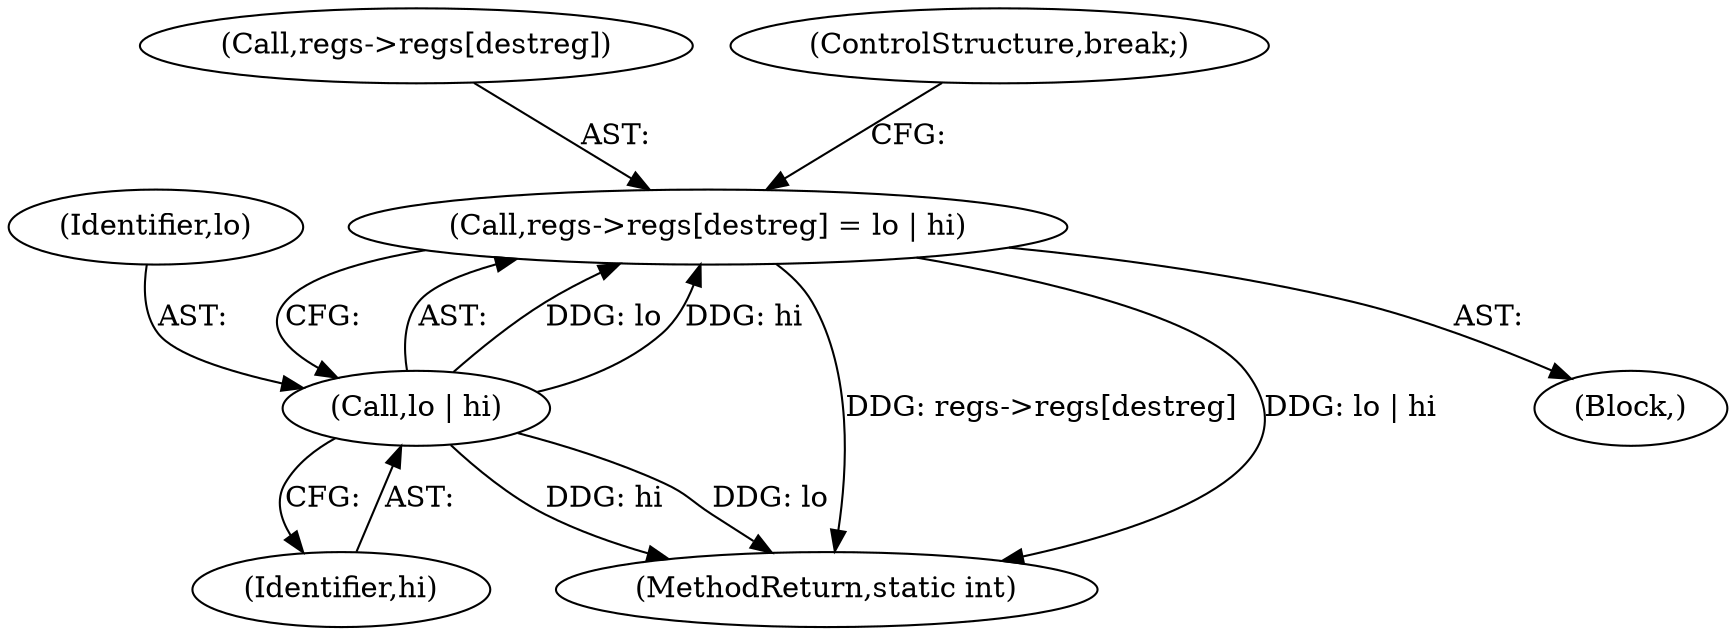 digraph "0_linux_a8b0ca17b80e92faab46ee7179ba9e99ccb61233_26@array" {
"1000283" [label="(Call,regs->regs[destreg] = lo | hi)"];
"1000289" [label="(Call,lo | hi)"];
"1000290" [label="(Identifier,lo)"];
"1000283" [label="(Call,regs->regs[destreg] = lo | hi)"];
"1000284" [label="(Call,regs->regs[destreg])"];
"1000259" [label="(Block,)"];
"1000291" [label="(Identifier,hi)"];
"1000305" [label="(MethodReturn,static int)"];
"1000292" [label="(ControlStructure,break;)"];
"1000289" [label="(Call,lo | hi)"];
"1000283" -> "1000259"  [label="AST: "];
"1000283" -> "1000289"  [label="CFG: "];
"1000284" -> "1000283"  [label="AST: "];
"1000289" -> "1000283"  [label="AST: "];
"1000292" -> "1000283"  [label="CFG: "];
"1000283" -> "1000305"  [label="DDG: regs->regs[destreg]"];
"1000283" -> "1000305"  [label="DDG: lo | hi"];
"1000289" -> "1000283"  [label="DDG: lo"];
"1000289" -> "1000283"  [label="DDG: hi"];
"1000289" -> "1000291"  [label="CFG: "];
"1000290" -> "1000289"  [label="AST: "];
"1000291" -> "1000289"  [label="AST: "];
"1000289" -> "1000305"  [label="DDG: hi"];
"1000289" -> "1000305"  [label="DDG: lo"];
}
